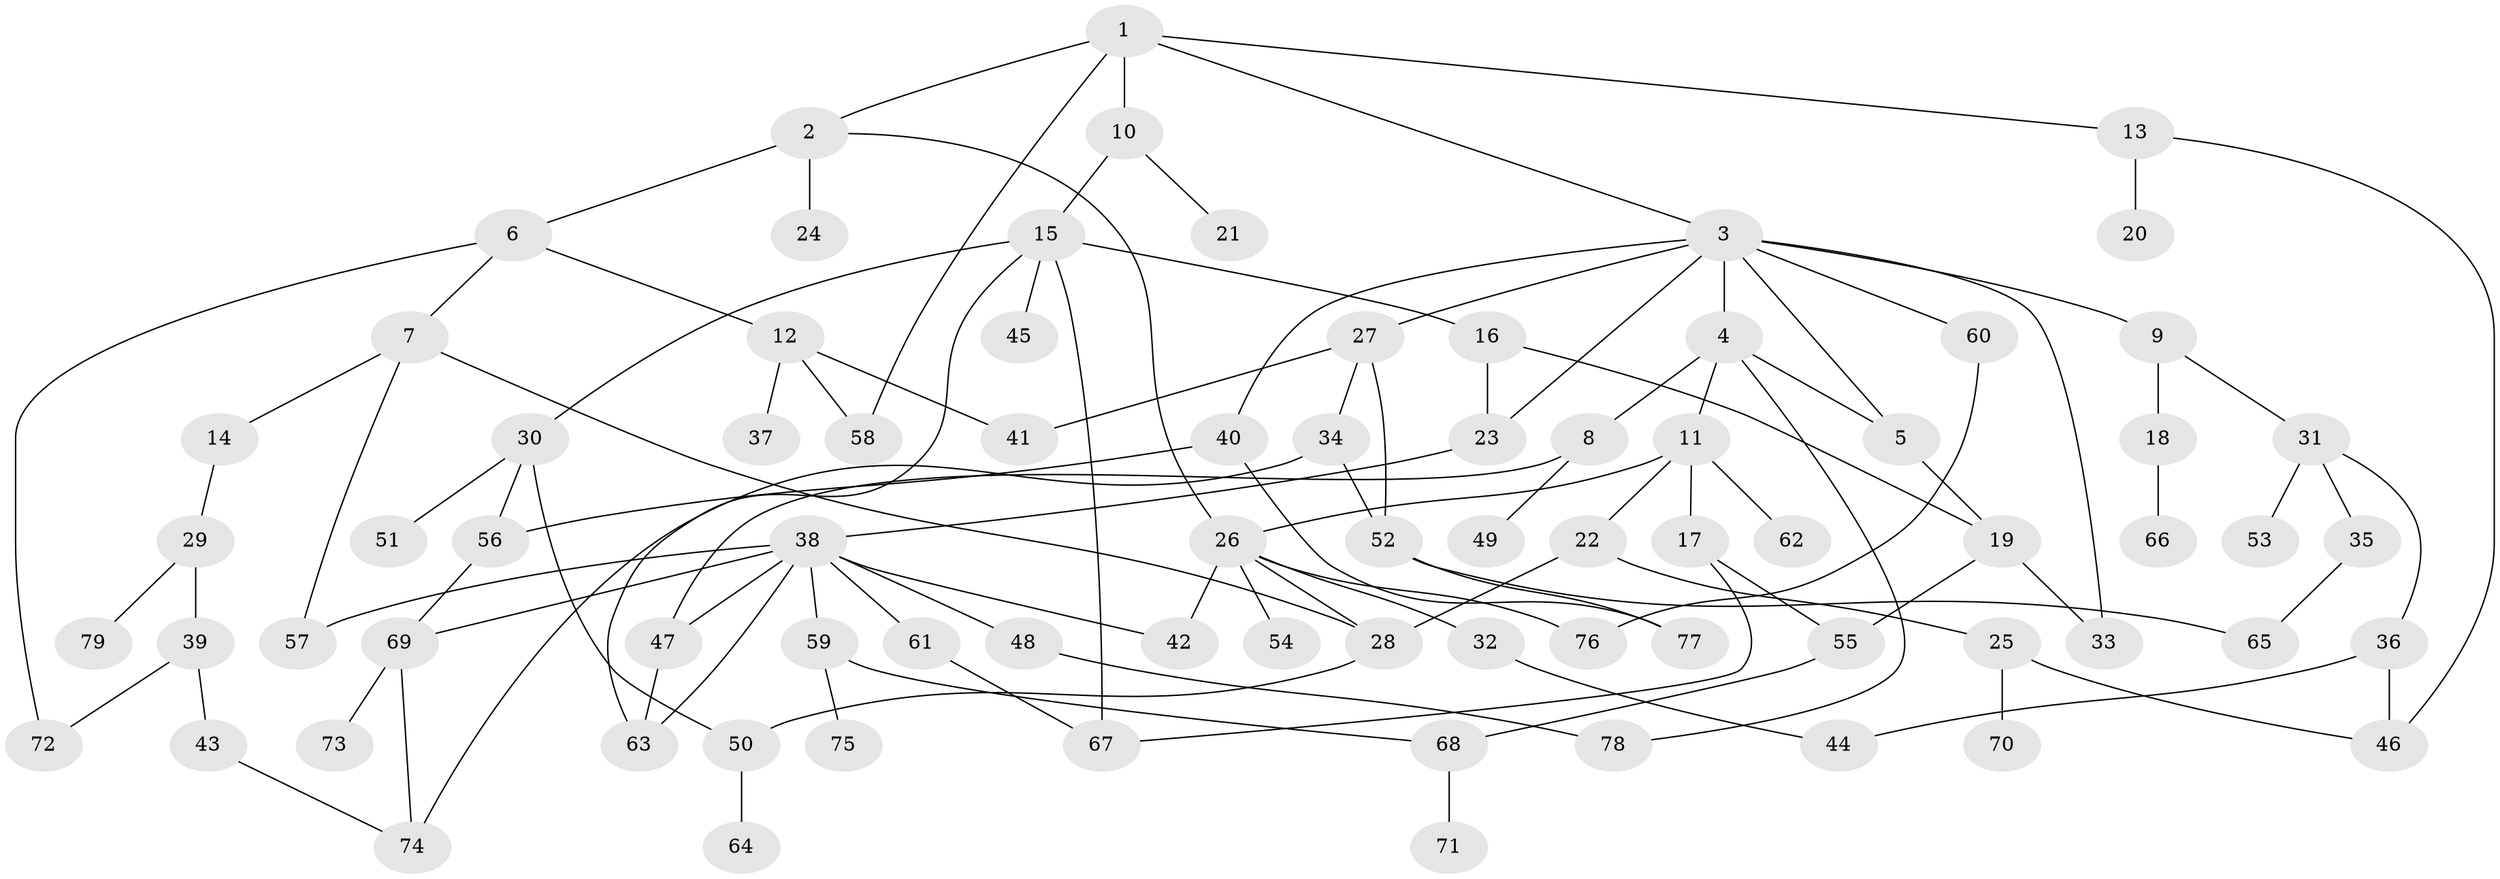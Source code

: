 // Generated by graph-tools (version 1.1) at 2025/34/03/09/25 02:34:08]
// undirected, 79 vertices, 110 edges
graph export_dot {
graph [start="1"]
  node [color=gray90,style=filled];
  1;
  2;
  3;
  4;
  5;
  6;
  7;
  8;
  9;
  10;
  11;
  12;
  13;
  14;
  15;
  16;
  17;
  18;
  19;
  20;
  21;
  22;
  23;
  24;
  25;
  26;
  27;
  28;
  29;
  30;
  31;
  32;
  33;
  34;
  35;
  36;
  37;
  38;
  39;
  40;
  41;
  42;
  43;
  44;
  45;
  46;
  47;
  48;
  49;
  50;
  51;
  52;
  53;
  54;
  55;
  56;
  57;
  58;
  59;
  60;
  61;
  62;
  63;
  64;
  65;
  66;
  67;
  68;
  69;
  70;
  71;
  72;
  73;
  74;
  75;
  76;
  77;
  78;
  79;
  1 -- 2;
  1 -- 3;
  1 -- 10;
  1 -- 13;
  1 -- 58;
  2 -- 6;
  2 -- 24;
  2 -- 26;
  3 -- 4;
  3 -- 9;
  3 -- 23;
  3 -- 27;
  3 -- 33;
  3 -- 40;
  3 -- 60;
  3 -- 5;
  4 -- 5;
  4 -- 8;
  4 -- 11;
  4 -- 78;
  5 -- 19;
  6 -- 7;
  6 -- 12;
  6 -- 72;
  7 -- 14;
  7 -- 28;
  7 -- 57;
  8 -- 47;
  8 -- 49;
  9 -- 18;
  9 -- 31;
  10 -- 15;
  10 -- 21;
  11 -- 17;
  11 -- 22;
  11 -- 62;
  11 -- 26;
  12 -- 37;
  12 -- 41;
  12 -- 58;
  13 -- 20;
  13 -- 46;
  14 -- 29;
  15 -- 16;
  15 -- 30;
  15 -- 45;
  15 -- 63;
  15 -- 67;
  16 -- 23;
  16 -- 19;
  17 -- 55;
  17 -- 67;
  18 -- 66;
  19 -- 55;
  19 -- 33;
  22 -- 25;
  22 -- 28;
  23 -- 38;
  25 -- 70;
  25 -- 46;
  26 -- 28;
  26 -- 32;
  26 -- 54;
  26 -- 76;
  26 -- 42;
  27 -- 34;
  27 -- 52;
  27 -- 41;
  28 -- 50;
  29 -- 39;
  29 -- 79;
  30 -- 50;
  30 -- 51;
  30 -- 56;
  31 -- 35;
  31 -- 36;
  31 -- 53;
  32 -- 44;
  34 -- 52;
  34 -- 74;
  35 -- 65;
  36 -- 46;
  36 -- 44;
  38 -- 42;
  38 -- 48;
  38 -- 57;
  38 -- 59;
  38 -- 61;
  38 -- 69;
  38 -- 47;
  38 -- 63;
  39 -- 43;
  39 -- 72;
  40 -- 77;
  40 -- 56;
  43 -- 74;
  47 -- 63;
  48 -- 78;
  50 -- 64;
  52 -- 65;
  52 -- 77;
  55 -- 68;
  56 -- 69;
  59 -- 75;
  59 -- 68;
  60 -- 76;
  61 -- 67;
  68 -- 71;
  69 -- 73;
  69 -- 74;
}
